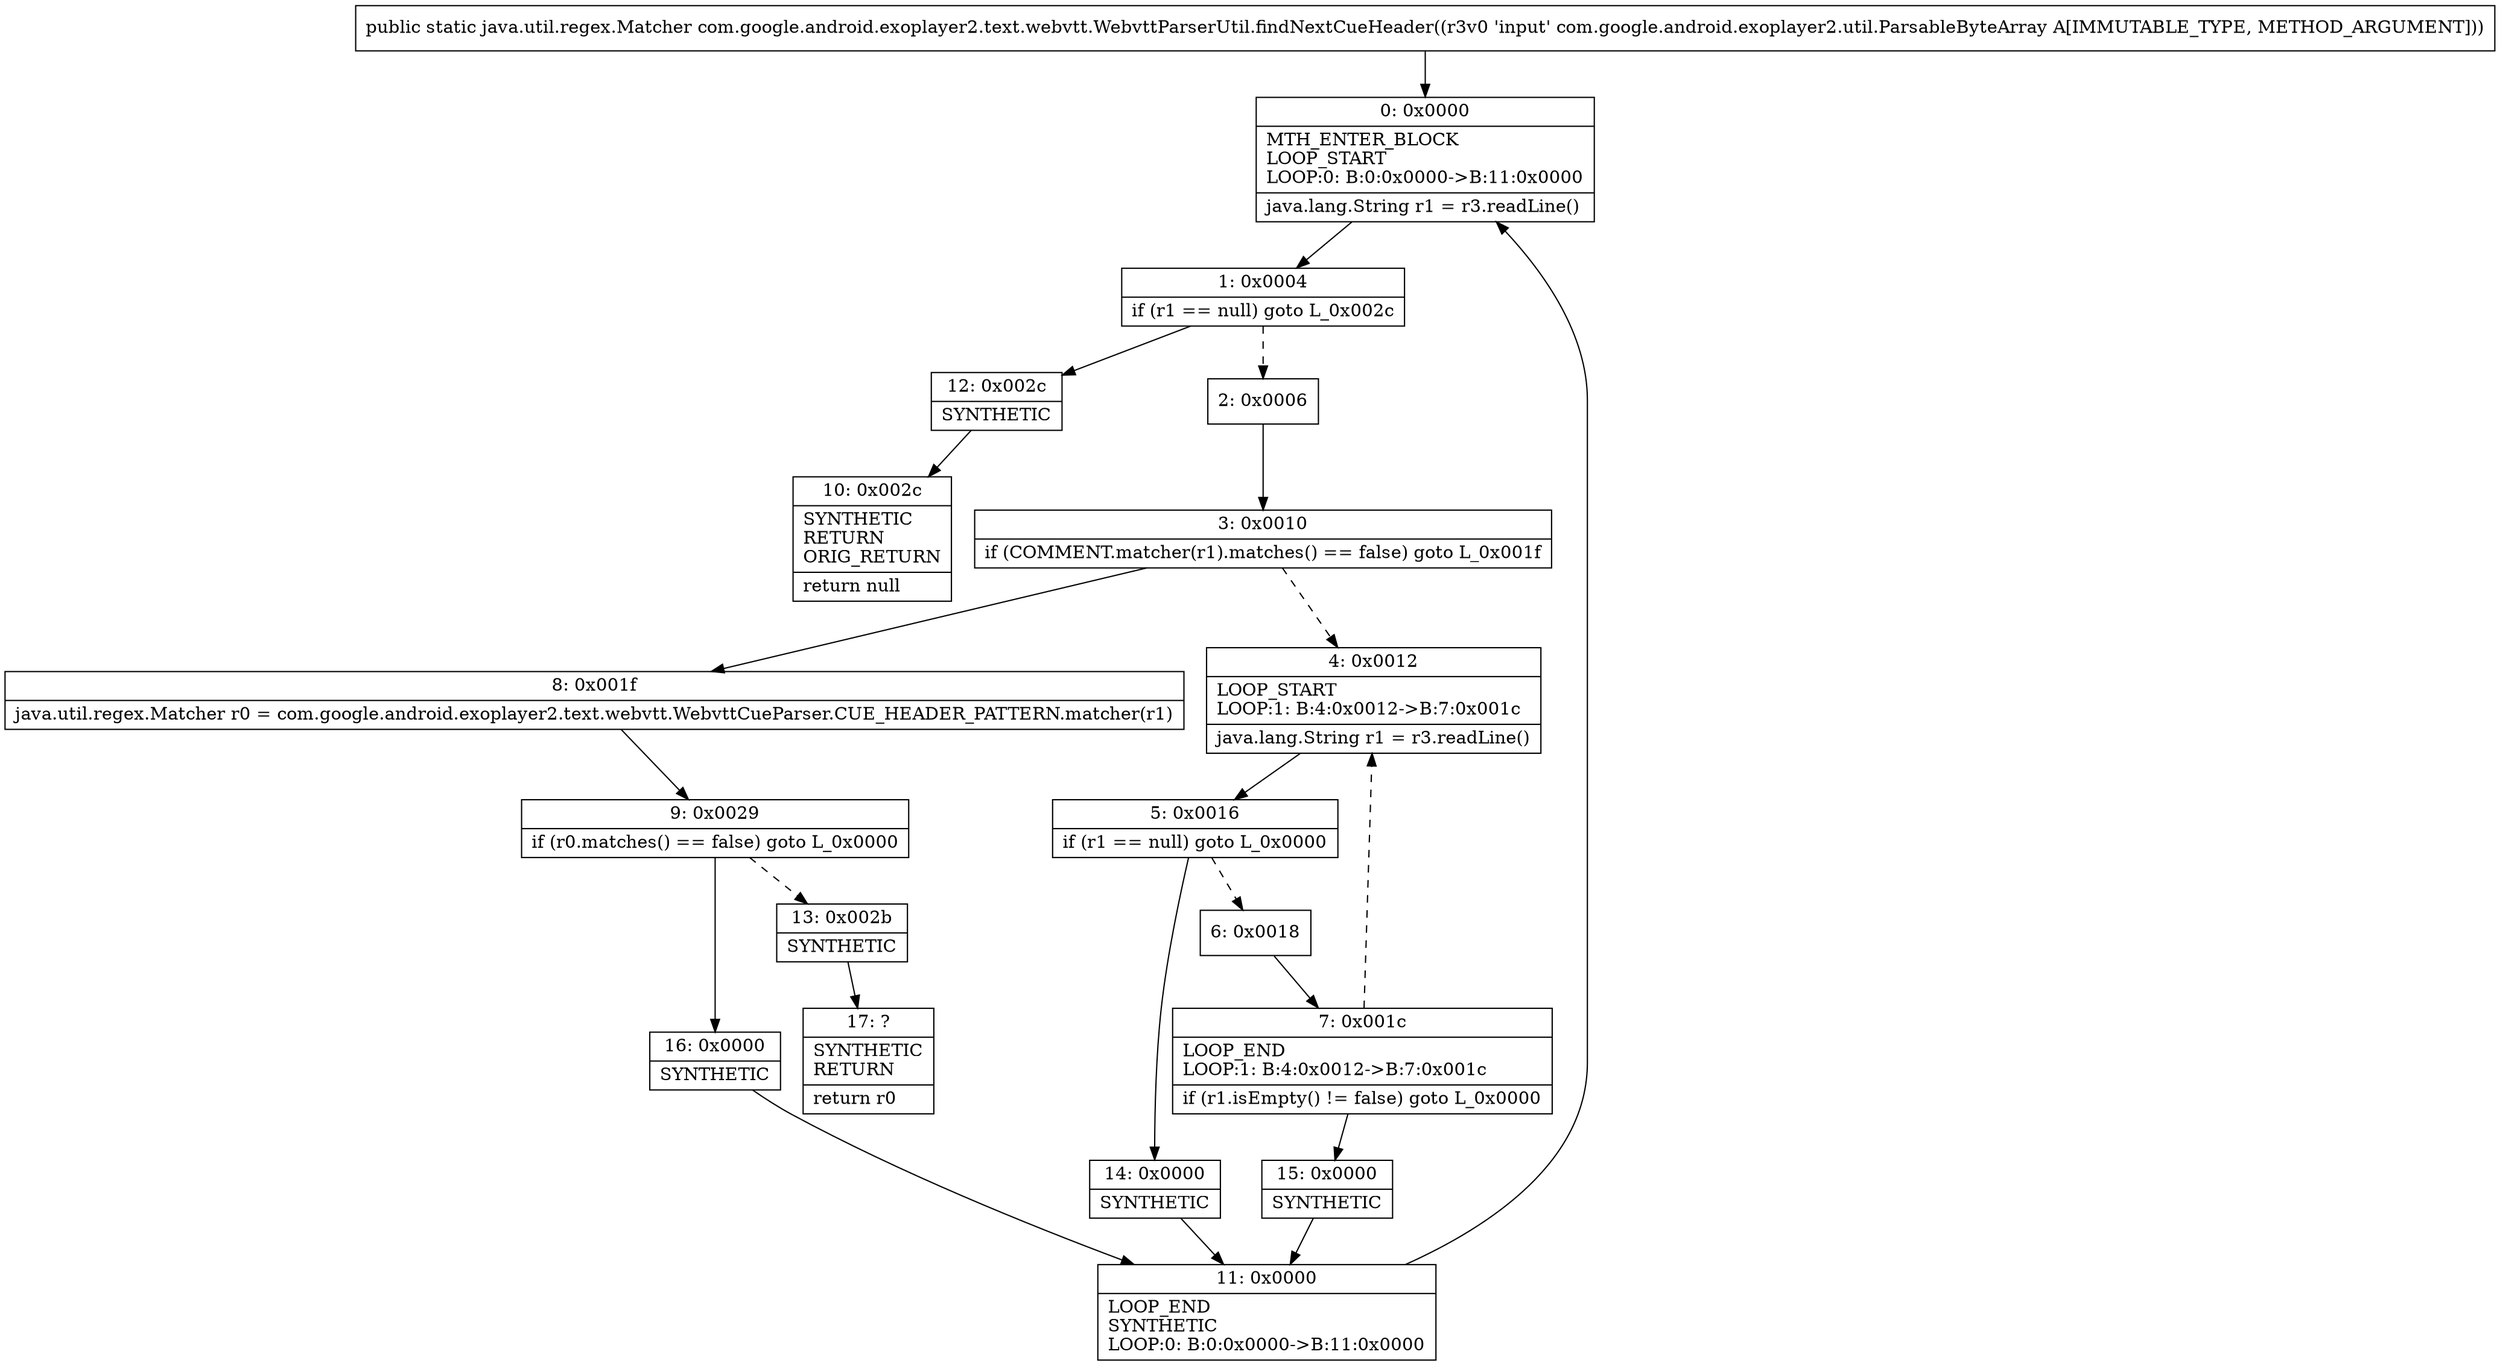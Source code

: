 digraph "CFG forcom.google.android.exoplayer2.text.webvtt.WebvttParserUtil.findNextCueHeader(Lcom\/google\/android\/exoplayer2\/util\/ParsableByteArray;)Ljava\/util\/regex\/Matcher;" {
Node_0 [shape=record,label="{0\:\ 0x0000|MTH_ENTER_BLOCK\lLOOP_START\lLOOP:0: B:0:0x0000\-\>B:11:0x0000\l|java.lang.String r1 = r3.readLine()\l}"];
Node_1 [shape=record,label="{1\:\ 0x0004|if (r1 == null) goto L_0x002c\l}"];
Node_2 [shape=record,label="{2\:\ 0x0006}"];
Node_3 [shape=record,label="{3\:\ 0x0010|if (COMMENT.matcher(r1).matches() == false) goto L_0x001f\l}"];
Node_4 [shape=record,label="{4\:\ 0x0012|LOOP_START\lLOOP:1: B:4:0x0012\-\>B:7:0x001c\l|java.lang.String r1 = r3.readLine()\l}"];
Node_5 [shape=record,label="{5\:\ 0x0016|if (r1 == null) goto L_0x0000\l}"];
Node_6 [shape=record,label="{6\:\ 0x0018}"];
Node_7 [shape=record,label="{7\:\ 0x001c|LOOP_END\lLOOP:1: B:4:0x0012\-\>B:7:0x001c\l|if (r1.isEmpty() != false) goto L_0x0000\l}"];
Node_8 [shape=record,label="{8\:\ 0x001f|java.util.regex.Matcher r0 = com.google.android.exoplayer2.text.webvtt.WebvttCueParser.CUE_HEADER_PATTERN.matcher(r1)\l}"];
Node_9 [shape=record,label="{9\:\ 0x0029|if (r0.matches() == false) goto L_0x0000\l}"];
Node_10 [shape=record,label="{10\:\ 0x002c|SYNTHETIC\lRETURN\lORIG_RETURN\l|return null\l}"];
Node_11 [shape=record,label="{11\:\ 0x0000|LOOP_END\lSYNTHETIC\lLOOP:0: B:0:0x0000\-\>B:11:0x0000\l}"];
Node_12 [shape=record,label="{12\:\ 0x002c|SYNTHETIC\l}"];
Node_13 [shape=record,label="{13\:\ 0x002b|SYNTHETIC\l}"];
Node_14 [shape=record,label="{14\:\ 0x0000|SYNTHETIC\l}"];
Node_15 [shape=record,label="{15\:\ 0x0000|SYNTHETIC\l}"];
Node_16 [shape=record,label="{16\:\ 0x0000|SYNTHETIC\l}"];
Node_17 [shape=record,label="{17\:\ ?|SYNTHETIC\lRETURN\l|return r0\l}"];
MethodNode[shape=record,label="{public static java.util.regex.Matcher com.google.android.exoplayer2.text.webvtt.WebvttParserUtil.findNextCueHeader((r3v0 'input' com.google.android.exoplayer2.util.ParsableByteArray A[IMMUTABLE_TYPE, METHOD_ARGUMENT])) }"];
MethodNode -> Node_0;
Node_0 -> Node_1;
Node_1 -> Node_2[style=dashed];
Node_1 -> Node_12;
Node_2 -> Node_3;
Node_3 -> Node_4[style=dashed];
Node_3 -> Node_8;
Node_4 -> Node_5;
Node_5 -> Node_6[style=dashed];
Node_5 -> Node_14;
Node_6 -> Node_7;
Node_7 -> Node_4[style=dashed];
Node_7 -> Node_15;
Node_8 -> Node_9;
Node_9 -> Node_13[style=dashed];
Node_9 -> Node_16;
Node_11 -> Node_0;
Node_12 -> Node_10;
Node_13 -> Node_17;
Node_14 -> Node_11;
Node_15 -> Node_11;
Node_16 -> Node_11;
}

